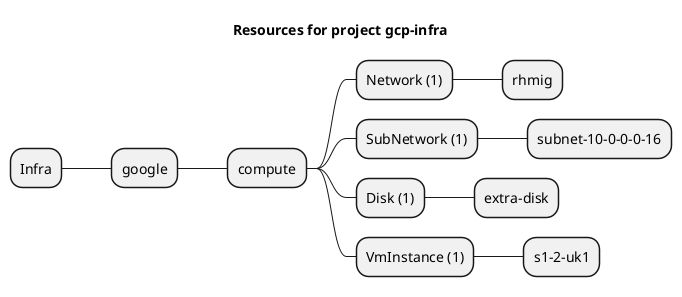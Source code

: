 @startmindmap
title Resources for project gcp-infra
skinparam monochrome true
+ Infra
++ google
+++ compute
++++ Network (1)
+++++ rhmig
++++ SubNetwork (1)
+++++ subnet-10-0-0-0-16
++++ Disk (1)
+++++ extra-disk
++++ VmInstance (1)
+++++ s1-2-uk1
@endmindmap